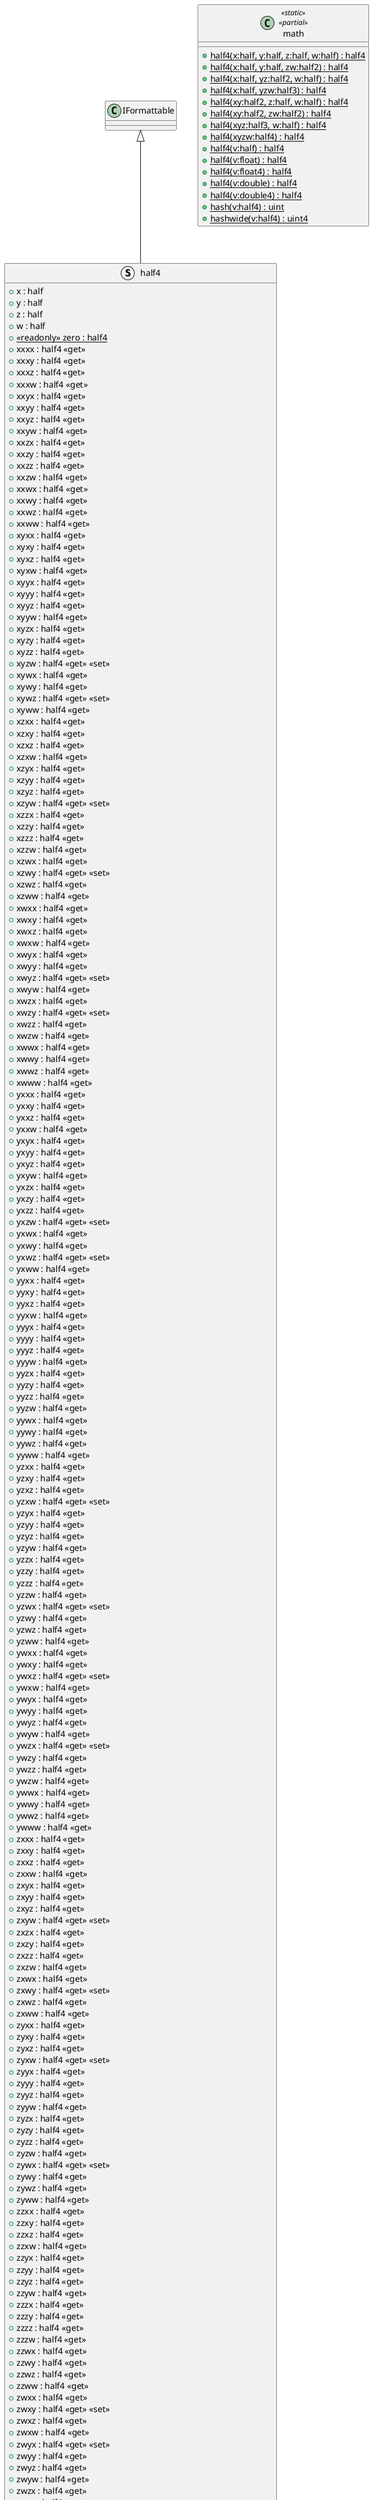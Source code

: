 @startuml
struct half4 {
    + x : half
    + y : half
    + z : half
    + w : half
    + {static} <<readonly>> zero : half4
    + half4(x:half, y:half, z:half, w:half)
    + half4(x:half, y:half, zw:half2)
    + half4(x:half, yz:half2, w:half)
    + half4(x:half, yzw:half3)
    + half4(xy:half2, z:half, w:half)
    + half4(xy:half2, zw:half2)
    + half4(xyz:half3, w:half)
    + half4(xyzw:half4)
    + half4(v:half)
    + half4(v:float)
    + half4(v:float4)
    + half4(v:double)
    + half4(v:double4)
    + xxxx : half4 <<get>>
    + xxxy : half4 <<get>>
    + xxxz : half4 <<get>>
    + xxxw : half4 <<get>>
    + xxyx : half4 <<get>>
    + xxyy : half4 <<get>>
    + xxyz : half4 <<get>>
    + xxyw : half4 <<get>>
    + xxzx : half4 <<get>>
    + xxzy : half4 <<get>>
    + xxzz : half4 <<get>>
    + xxzw : half4 <<get>>
    + xxwx : half4 <<get>>
    + xxwy : half4 <<get>>
    + xxwz : half4 <<get>>
    + xxww : half4 <<get>>
    + xyxx : half4 <<get>>
    + xyxy : half4 <<get>>
    + xyxz : half4 <<get>>
    + xyxw : half4 <<get>>
    + xyyx : half4 <<get>>
    + xyyy : half4 <<get>>
    + xyyz : half4 <<get>>
    + xyyw : half4 <<get>>
    + xyzx : half4 <<get>>
    + xyzy : half4 <<get>>
    + xyzz : half4 <<get>>
    + xyzw : half4 <<get>> <<set>>
    + xywx : half4 <<get>>
    + xywy : half4 <<get>>
    + xywz : half4 <<get>> <<set>>
    + xyww : half4 <<get>>
    + xzxx : half4 <<get>>
    + xzxy : half4 <<get>>
    + xzxz : half4 <<get>>
    + xzxw : half4 <<get>>
    + xzyx : half4 <<get>>
    + xzyy : half4 <<get>>
    + xzyz : half4 <<get>>
    + xzyw : half4 <<get>> <<set>>
    + xzzx : half4 <<get>>
    + xzzy : half4 <<get>>
    + xzzz : half4 <<get>>
    + xzzw : half4 <<get>>
    + xzwx : half4 <<get>>
    + xzwy : half4 <<get>> <<set>>
    + xzwz : half4 <<get>>
    + xzww : half4 <<get>>
    + xwxx : half4 <<get>>
    + xwxy : half4 <<get>>
    + xwxz : half4 <<get>>
    + xwxw : half4 <<get>>
    + xwyx : half4 <<get>>
    + xwyy : half4 <<get>>
    + xwyz : half4 <<get>> <<set>>
    + xwyw : half4 <<get>>
    + xwzx : half4 <<get>>
    + xwzy : half4 <<get>> <<set>>
    + xwzz : half4 <<get>>
    + xwzw : half4 <<get>>
    + xwwx : half4 <<get>>
    + xwwy : half4 <<get>>
    + xwwz : half4 <<get>>
    + xwww : half4 <<get>>
    + yxxx : half4 <<get>>
    + yxxy : half4 <<get>>
    + yxxz : half4 <<get>>
    + yxxw : half4 <<get>>
    + yxyx : half4 <<get>>
    + yxyy : half4 <<get>>
    + yxyz : half4 <<get>>
    + yxyw : half4 <<get>>
    + yxzx : half4 <<get>>
    + yxzy : half4 <<get>>
    + yxzz : half4 <<get>>
    + yxzw : half4 <<get>> <<set>>
    + yxwx : half4 <<get>>
    + yxwy : half4 <<get>>
    + yxwz : half4 <<get>> <<set>>
    + yxww : half4 <<get>>
    + yyxx : half4 <<get>>
    + yyxy : half4 <<get>>
    + yyxz : half4 <<get>>
    + yyxw : half4 <<get>>
    + yyyx : half4 <<get>>
    + yyyy : half4 <<get>>
    + yyyz : half4 <<get>>
    + yyyw : half4 <<get>>
    + yyzx : half4 <<get>>
    + yyzy : half4 <<get>>
    + yyzz : half4 <<get>>
    + yyzw : half4 <<get>>
    + yywx : half4 <<get>>
    + yywy : half4 <<get>>
    + yywz : half4 <<get>>
    + yyww : half4 <<get>>
    + yzxx : half4 <<get>>
    + yzxy : half4 <<get>>
    + yzxz : half4 <<get>>
    + yzxw : half4 <<get>> <<set>>
    + yzyx : half4 <<get>>
    + yzyy : half4 <<get>>
    + yzyz : half4 <<get>>
    + yzyw : half4 <<get>>
    + yzzx : half4 <<get>>
    + yzzy : half4 <<get>>
    + yzzz : half4 <<get>>
    + yzzw : half4 <<get>>
    + yzwx : half4 <<get>> <<set>>
    + yzwy : half4 <<get>>
    + yzwz : half4 <<get>>
    + yzww : half4 <<get>>
    + ywxx : half4 <<get>>
    + ywxy : half4 <<get>>
    + ywxz : half4 <<get>> <<set>>
    + ywxw : half4 <<get>>
    + ywyx : half4 <<get>>
    + ywyy : half4 <<get>>
    + ywyz : half4 <<get>>
    + ywyw : half4 <<get>>
    + ywzx : half4 <<get>> <<set>>
    + ywzy : half4 <<get>>
    + ywzz : half4 <<get>>
    + ywzw : half4 <<get>>
    + ywwx : half4 <<get>>
    + ywwy : half4 <<get>>
    + ywwz : half4 <<get>>
    + ywww : half4 <<get>>
    + zxxx : half4 <<get>>
    + zxxy : half4 <<get>>
    + zxxz : half4 <<get>>
    + zxxw : half4 <<get>>
    + zxyx : half4 <<get>>
    + zxyy : half4 <<get>>
    + zxyz : half4 <<get>>
    + zxyw : half4 <<get>> <<set>>
    + zxzx : half4 <<get>>
    + zxzy : half4 <<get>>
    + zxzz : half4 <<get>>
    + zxzw : half4 <<get>>
    + zxwx : half4 <<get>>
    + zxwy : half4 <<get>> <<set>>
    + zxwz : half4 <<get>>
    + zxww : half4 <<get>>
    + zyxx : half4 <<get>>
    + zyxy : half4 <<get>>
    + zyxz : half4 <<get>>
    + zyxw : half4 <<get>> <<set>>
    + zyyx : half4 <<get>>
    + zyyy : half4 <<get>>
    + zyyz : half4 <<get>>
    + zyyw : half4 <<get>>
    + zyzx : half4 <<get>>
    + zyzy : half4 <<get>>
    + zyzz : half4 <<get>>
    + zyzw : half4 <<get>>
    + zywx : half4 <<get>> <<set>>
    + zywy : half4 <<get>>
    + zywz : half4 <<get>>
    + zyww : half4 <<get>>
    + zzxx : half4 <<get>>
    + zzxy : half4 <<get>>
    + zzxz : half4 <<get>>
    + zzxw : half4 <<get>>
    + zzyx : half4 <<get>>
    + zzyy : half4 <<get>>
    + zzyz : half4 <<get>>
    + zzyw : half4 <<get>>
    + zzzx : half4 <<get>>
    + zzzy : half4 <<get>>
    + zzzz : half4 <<get>>
    + zzzw : half4 <<get>>
    + zzwx : half4 <<get>>
    + zzwy : half4 <<get>>
    + zzwz : half4 <<get>>
    + zzww : half4 <<get>>
    + zwxx : half4 <<get>>
    + zwxy : half4 <<get>> <<set>>
    + zwxz : half4 <<get>>
    + zwxw : half4 <<get>>
    + zwyx : half4 <<get>> <<set>>
    + zwyy : half4 <<get>>
    + zwyz : half4 <<get>>
    + zwyw : half4 <<get>>
    + zwzx : half4 <<get>>
    + zwzy : half4 <<get>>
    + zwzz : half4 <<get>>
    + zwzw : half4 <<get>>
    + zwwx : half4 <<get>>
    + zwwy : half4 <<get>>
    + zwwz : half4 <<get>>
    + zwww : half4 <<get>>
    + wxxx : half4 <<get>>
    + wxxy : half4 <<get>>
    + wxxz : half4 <<get>>
    + wxxw : half4 <<get>>
    + wxyx : half4 <<get>>
    + wxyy : half4 <<get>>
    + wxyz : half4 <<get>> <<set>>
    + wxyw : half4 <<get>>
    + wxzx : half4 <<get>>
    + wxzy : half4 <<get>> <<set>>
    + wxzz : half4 <<get>>
    + wxzw : half4 <<get>>
    + wxwx : half4 <<get>>
    + wxwy : half4 <<get>>
    + wxwz : half4 <<get>>
    + wxww : half4 <<get>>
    + wyxx : half4 <<get>>
    + wyxy : half4 <<get>>
    + wyxz : half4 <<get>> <<set>>
    + wyxw : half4 <<get>>
    + wyyx : half4 <<get>>
    + wyyy : half4 <<get>>
    + wyyz : half4 <<get>>
    + wyyw : half4 <<get>>
    + wyzx : half4 <<get>> <<set>>
    + wyzy : half4 <<get>>
    + wyzz : half4 <<get>>
    + wyzw : half4 <<get>>
    + wywx : half4 <<get>>
    + wywy : half4 <<get>>
    + wywz : half4 <<get>>
    + wyww : half4 <<get>>
    + wzxx : half4 <<get>>
    + wzxy : half4 <<get>> <<set>>
    + wzxz : half4 <<get>>
    + wzxw : half4 <<get>>
    + wzyx : half4 <<get>> <<set>>
    + wzyy : half4 <<get>>
    + wzyz : half4 <<get>>
    + wzyw : half4 <<get>>
    + wzzx : half4 <<get>>
    + wzzy : half4 <<get>>
    + wzzz : half4 <<get>>
    + wzzw : half4 <<get>>
    + wzwx : half4 <<get>>
    + wzwy : half4 <<get>>
    + wzwz : half4 <<get>>
    + wzww : half4 <<get>>
    + wwxx : half4 <<get>>
    + wwxy : half4 <<get>>
    + wwxz : half4 <<get>>
    + wwxw : half4 <<get>>
    + wwyx : half4 <<get>>
    + wwyy : half4 <<get>>
    + wwyz : half4 <<get>>
    + wwyw : half4 <<get>>
    + wwzx : half4 <<get>>
    + wwzy : half4 <<get>>
    + wwzz : half4 <<get>>
    + wwzw : half4 <<get>>
    + wwwx : half4 <<get>>
    + wwwy : half4 <<get>>
    + wwwz : half4 <<get>>
    + wwww : half4 <<get>>
    + xxx : half3 <<get>>
    + xxy : half3 <<get>>
    + xxz : half3 <<get>>
    + xxw : half3 <<get>>
    + xyx : half3 <<get>>
    + xyy : half3 <<get>>
    + xyz : half3 <<get>> <<set>>
    + xyw : half3 <<get>> <<set>>
    + xzx : half3 <<get>>
    + xzy : half3 <<get>> <<set>>
    + xzz : half3 <<get>>
    + xzw : half3 <<get>> <<set>>
    + xwx : half3 <<get>>
    + xwy : half3 <<get>> <<set>>
    + xwz : half3 <<get>> <<set>>
    + xww : half3 <<get>>
    + yxx : half3 <<get>>
    + yxy : half3 <<get>>
    + yxz : half3 <<get>> <<set>>
    + yxw : half3 <<get>> <<set>>
    + yyx : half3 <<get>>
    + yyy : half3 <<get>>
    + yyz : half3 <<get>>
    + yyw : half3 <<get>>
    + yzx : half3 <<get>> <<set>>
    + yzy : half3 <<get>>
    + yzz : half3 <<get>>
    + yzw : half3 <<get>> <<set>>
    + ywx : half3 <<get>> <<set>>
    + ywy : half3 <<get>>
    + ywz : half3 <<get>> <<set>>
    + yww : half3 <<get>>
    + zxx : half3 <<get>>
    + zxy : half3 <<get>> <<set>>
    + zxz : half3 <<get>>
    + zxw : half3 <<get>> <<set>>
    + zyx : half3 <<get>> <<set>>
    + zyy : half3 <<get>>
    + zyz : half3 <<get>>
    + zyw : half3 <<get>> <<set>>
    + zzx : half3 <<get>>
    + zzy : half3 <<get>>
    + zzz : half3 <<get>>
    + zzw : half3 <<get>>
    + zwx : half3 <<get>> <<set>>
    + zwy : half3 <<get>> <<set>>
    + zwz : half3 <<get>>
    + zww : half3 <<get>>
    + wxx : half3 <<get>>
    + wxy : half3 <<get>> <<set>>
    + wxz : half3 <<get>> <<set>>
    + wxw : half3 <<get>>
    + wyx : half3 <<get>> <<set>>
    + wyy : half3 <<get>>
    + wyz : half3 <<get>> <<set>>
    + wyw : half3 <<get>>
    + wzx : half3 <<get>> <<set>>
    + wzy : half3 <<get>> <<set>>
    + wzz : half3 <<get>>
    + wzw : half3 <<get>>
    + wwx : half3 <<get>>
    + wwy : half3 <<get>>
    + wwz : half3 <<get>>
    + www : half3 <<get>>
    + xx : half2 <<get>>
    + xy : half2 <<get>> <<set>>
    + xz : half2 <<get>> <<set>>
    + xw : half2 <<get>> <<set>>
    + yx : half2 <<get>> <<set>>
    + yy : half2 <<get>>
    + yz : half2 <<get>> <<set>>
    + yw : half2 <<get>> <<set>>
    + zx : half2 <<get>> <<set>>
    + zy : half2 <<get>> <<set>>
    + zz : half2 <<get>>
    + zw : half2 <<get>> <<set>>
    + wx : half2 <<get>> <<set>>
    + wy : half2 <<get>> <<set>>
    + wz : half2 <<get>> <<set>>
    + ww : half2 <<get>>
    + Equals(rhs:half4) : bool
    + <<override>> Equals(o:object) : bool
    + <<override>> GetHashCode() : int
    + <<override>> ToString() : string
    + ToString(format:string, formatProvider:IFormatProvider) : string
}
class math <<static>> <<partial>> {
    + {static} half4(x:half, y:half, z:half, w:half) : half4
    + {static} half4(x:half, y:half, zw:half2) : half4
    + {static} half4(x:half, yz:half2, w:half) : half4
    + {static} half4(x:half, yzw:half3) : half4
    + {static} half4(xy:half2, z:half, w:half) : half4
    + {static} half4(xy:half2, zw:half2) : half4
    + {static} half4(xyz:half3, w:half) : half4
    + {static} half4(xyzw:half4) : half4
    + {static} half4(v:half) : half4
    + {static} half4(v:float) : half4
    + {static} half4(v:float4) : half4
    + {static} half4(v:double) : half4
    + {static} half4(v:double4) : half4
    + {static} hash(v:half4) : uint
    + {static} hashwide(v:half4) : uint4
}
class DebuggerProxy <<sealed>> {
    + x : half
    + y : half
    + z : half
    + w : half
    + DebuggerProxy(v:half4)
}
IFormattable <|-- half4
half4 +-- DebuggerProxy
@enduml
